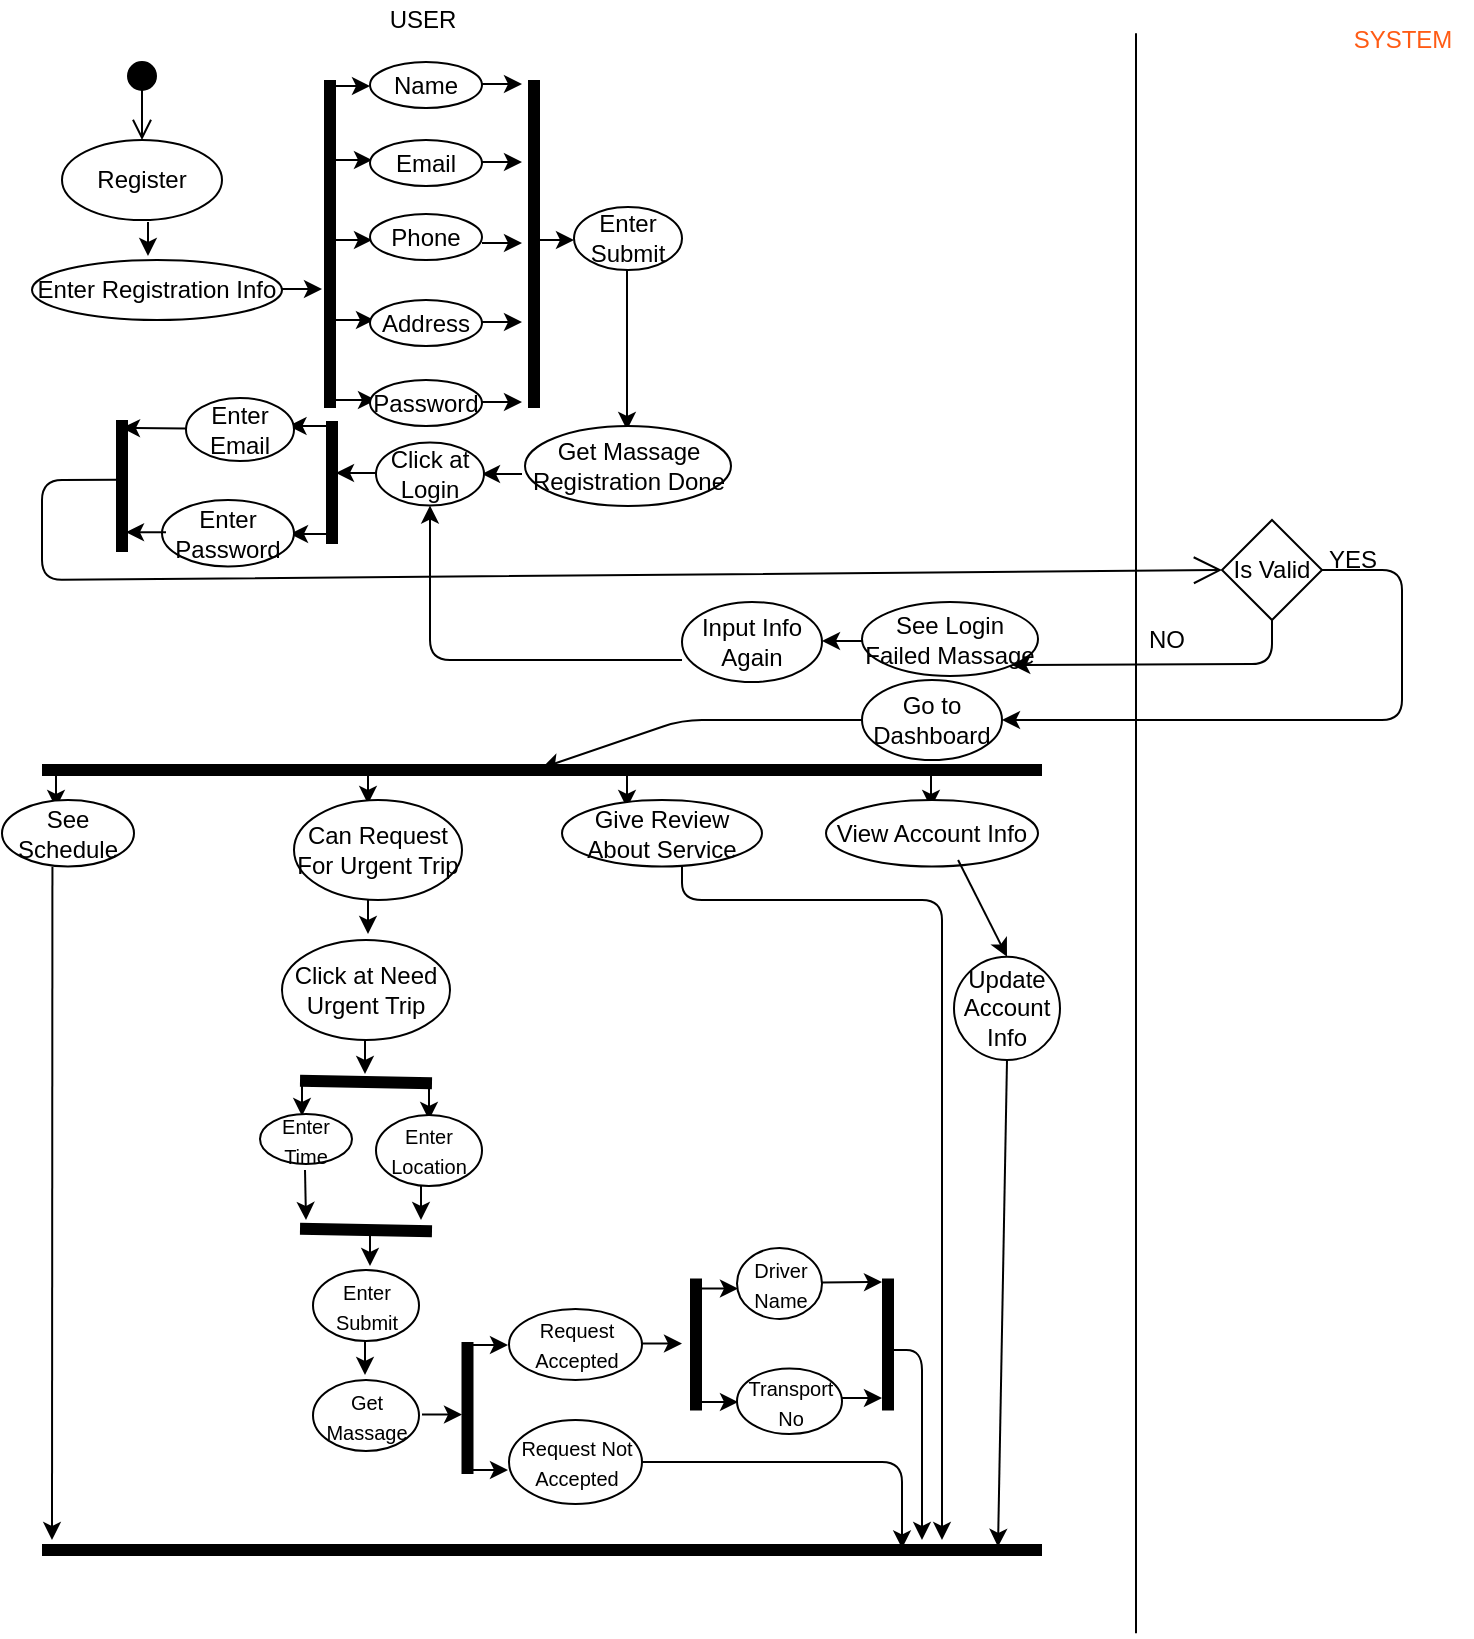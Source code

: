 <mxfile version="14.9.6" type="github">
  <diagram id="nmTU_aJpAPaJv6kTjVSL" name="Page-1">
    <mxGraphModel dx="1038" dy="579" grid="1" gridSize="10" guides="1" tooltips="1" connect="1" arrows="1" fold="1" page="1" pageScale="1" pageWidth="827" pageHeight="1169" math="0" shadow="0">
      <root>
        <mxCell id="0" />
        <mxCell id="1" parent="0" />
        <mxCell id="MD_AzahWhz3icd9ftFgT-2" value="" style="html=1;verticalAlign=bottom;startArrow=circle;startFill=1;endArrow=open;startSize=6;endSize=8;" edge="1" parent="1">
          <mxGeometry x="35" y="10" width="80" as="geometry">
            <mxPoint x="90" y="30" as="sourcePoint" />
            <mxPoint x="90" y="70" as="targetPoint" />
          </mxGeometry>
        </mxCell>
        <mxCell id="MD_AzahWhz3icd9ftFgT-3" value="Register" style="ellipse;whiteSpace=wrap;html=1;" vertex="1" parent="1">
          <mxGeometry x="50" y="70" width="80" height="40" as="geometry" />
        </mxCell>
        <mxCell id="MD_AzahWhz3icd9ftFgT-4" value="" style="endArrow=classic;html=1;" edge="1" parent="1">
          <mxGeometry x="35" y="10" width="50" height="50" as="geometry">
            <mxPoint x="93" y="111" as="sourcePoint" />
            <mxPoint x="93" y="128" as="targetPoint" />
          </mxGeometry>
        </mxCell>
        <mxCell id="MD_AzahWhz3icd9ftFgT-5" value="Enter Registration Info" style="ellipse;whiteSpace=wrap;html=1;" vertex="1" parent="1">
          <mxGeometry x="35" y="130" width="125" height="30" as="geometry" />
        </mxCell>
        <mxCell id="MD_AzahWhz3icd9ftFgT-6" value="" style="shape=line;html=1;strokeWidth=6;rotation=-90;" vertex="1" parent="1">
          <mxGeometry x="102" y="117" width="164" height="10" as="geometry" />
        </mxCell>
        <mxCell id="MD_AzahWhz3icd9ftFgT-7" value="" style="endArrow=classic;html=1;" edge="1" parent="1">
          <mxGeometry x="35" y="10" width="50" height="50" as="geometry">
            <mxPoint x="160" y="144.5" as="sourcePoint" />
            <mxPoint x="180" y="144.5" as="targetPoint" />
          </mxGeometry>
        </mxCell>
        <mxCell id="MD_AzahWhz3icd9ftFgT-8" value="" style="endArrow=classic;html=1;" edge="1" parent="1">
          <mxGeometry x="35" y="10" width="50" height="50" as="geometry">
            <mxPoint x="184" y="43" as="sourcePoint" />
            <mxPoint x="204" y="43" as="targetPoint" />
          </mxGeometry>
        </mxCell>
        <mxCell id="MD_AzahWhz3icd9ftFgT-9" value="" style="endArrow=classic;html=1;" edge="1" parent="1">
          <mxGeometry x="35" y="10" width="50" height="50" as="geometry">
            <mxPoint x="185" y="80" as="sourcePoint" />
            <mxPoint x="205" y="80" as="targetPoint" />
          </mxGeometry>
        </mxCell>
        <mxCell id="MD_AzahWhz3icd9ftFgT-10" value="" style="endArrow=classic;html=1;" edge="1" parent="1">
          <mxGeometry x="35" y="10" width="50" height="50" as="geometry">
            <mxPoint x="185" y="120" as="sourcePoint" />
            <mxPoint x="205" y="120" as="targetPoint" />
          </mxGeometry>
        </mxCell>
        <mxCell id="MD_AzahWhz3icd9ftFgT-11" value="" style="endArrow=classic;html=1;" edge="1" parent="1">
          <mxGeometry x="35" y="10" width="50" height="50" as="geometry">
            <mxPoint x="186" y="160" as="sourcePoint" />
            <mxPoint x="206" y="160" as="targetPoint" />
          </mxGeometry>
        </mxCell>
        <mxCell id="MD_AzahWhz3icd9ftFgT-12" value="" style="endArrow=classic;html=1;" edge="1" parent="1">
          <mxGeometry x="35" y="10" width="50" height="50" as="geometry">
            <mxPoint x="187" y="200" as="sourcePoint" />
            <mxPoint x="207" y="200" as="targetPoint" />
          </mxGeometry>
        </mxCell>
        <mxCell id="MD_AzahWhz3icd9ftFgT-13" value="Name" style="ellipse;whiteSpace=wrap;html=1;" vertex="1" parent="1">
          <mxGeometry x="204" y="31" width="56" height="23" as="geometry" />
        </mxCell>
        <mxCell id="MD_AzahWhz3icd9ftFgT-14" value="Email" style="ellipse;whiteSpace=wrap;html=1;" vertex="1" parent="1">
          <mxGeometry x="204" y="70" width="56" height="23" as="geometry" />
        </mxCell>
        <mxCell id="MD_AzahWhz3icd9ftFgT-15" value="Phone" style="ellipse;whiteSpace=wrap;html=1;" vertex="1" parent="1">
          <mxGeometry x="204" y="107" width="56" height="23" as="geometry" />
        </mxCell>
        <mxCell id="MD_AzahWhz3icd9ftFgT-16" value="Address" style="ellipse;whiteSpace=wrap;html=1;" vertex="1" parent="1">
          <mxGeometry x="204" y="150" width="56" height="23" as="geometry" />
        </mxCell>
        <mxCell id="MD_AzahWhz3icd9ftFgT-17" value="Password" style="ellipse;whiteSpace=wrap;html=1;" vertex="1" parent="1">
          <mxGeometry x="204" y="190" width="56" height="23" as="geometry" />
        </mxCell>
        <mxCell id="MD_AzahWhz3icd9ftFgT-18" value="" style="endArrow=classic;html=1;" edge="1" parent="1">
          <mxGeometry x="35" y="10" width="50" height="50" as="geometry">
            <mxPoint x="260" y="42" as="sourcePoint" />
            <mxPoint x="280" y="42" as="targetPoint" />
          </mxGeometry>
        </mxCell>
        <mxCell id="MD_AzahWhz3icd9ftFgT-19" value="" style="endArrow=classic;html=1;" edge="1" parent="1">
          <mxGeometry x="35" y="10" width="50" height="50" as="geometry">
            <mxPoint x="260" y="81" as="sourcePoint" />
            <mxPoint x="280" y="81" as="targetPoint" />
          </mxGeometry>
        </mxCell>
        <mxCell id="MD_AzahWhz3icd9ftFgT-20" value="" style="endArrow=classic;html=1;" edge="1" parent="1">
          <mxGeometry x="35" y="10" width="50" height="50" as="geometry">
            <mxPoint x="260" y="121.5" as="sourcePoint" />
            <mxPoint x="280" y="121.5" as="targetPoint" />
          </mxGeometry>
        </mxCell>
        <mxCell id="MD_AzahWhz3icd9ftFgT-21" value="" style="endArrow=classic;html=1;" edge="1" parent="1">
          <mxGeometry x="35" y="10" width="50" height="50" as="geometry">
            <mxPoint x="260" y="161" as="sourcePoint" />
            <mxPoint x="280" y="161" as="targetPoint" />
          </mxGeometry>
        </mxCell>
        <mxCell id="MD_AzahWhz3icd9ftFgT-22" value="" style="endArrow=classic;html=1;" edge="1" parent="1">
          <mxGeometry x="35" y="10" width="50" height="50" as="geometry">
            <mxPoint x="260" y="201" as="sourcePoint" />
            <mxPoint x="280" y="201" as="targetPoint" />
          </mxGeometry>
        </mxCell>
        <mxCell id="MD_AzahWhz3icd9ftFgT-23" value="" style="shape=line;html=1;strokeWidth=6;rotation=-90;" vertex="1" parent="1">
          <mxGeometry x="204" y="117" width="164" height="10" as="geometry" />
        </mxCell>
        <mxCell id="MD_AzahWhz3icd9ftFgT-24" value="" style="endArrow=classic;html=1;" edge="1" parent="1">
          <mxGeometry x="35" y="10" width="50" height="50" as="geometry">
            <mxPoint x="286" y="120" as="sourcePoint" />
            <mxPoint x="306" y="120" as="targetPoint" />
          </mxGeometry>
        </mxCell>
        <mxCell id="MD_AzahWhz3icd9ftFgT-25" value="Enter Submit" style="ellipse;whiteSpace=wrap;html=1;" vertex="1" parent="1">
          <mxGeometry x="306" y="103.5" width="54" height="31.5" as="geometry" />
        </mxCell>
        <mxCell id="MD_AzahWhz3icd9ftFgT-26" value="" style="endArrow=classic;html=1;" edge="1" parent="1">
          <mxGeometry x="35" y="10" width="50" height="50" as="geometry">
            <mxPoint x="332.5" y="135" as="sourcePoint" />
            <mxPoint x="332.5" y="215" as="targetPoint" />
          </mxGeometry>
        </mxCell>
        <mxCell id="MD_AzahWhz3icd9ftFgT-27" value="Get Massage Registration Done" style="ellipse;whiteSpace=wrap;html=1;" vertex="1" parent="1">
          <mxGeometry x="281.5" y="213" width="103" height="40" as="geometry" />
        </mxCell>
        <mxCell id="MD_AzahWhz3icd9ftFgT-28" value="" style="endArrow=classic;html=1;" edge="1" parent="1">
          <mxGeometry x="35" y="10" width="50" height="50" as="geometry">
            <mxPoint x="280" y="237" as="sourcePoint" />
            <mxPoint x="260" y="237" as="targetPoint" />
          </mxGeometry>
        </mxCell>
        <mxCell id="MD_AzahWhz3icd9ftFgT-29" value="Click at Login" style="ellipse;whiteSpace=wrap;html=1;" vertex="1" parent="1">
          <mxGeometry x="207" y="221.25" width="54" height="31.5" as="geometry" />
        </mxCell>
        <mxCell id="MD_AzahWhz3icd9ftFgT-30" value="" style="endArrow=classic;html=1;" edge="1" parent="1">
          <mxGeometry x="35" y="10" width="50" height="50" as="geometry">
            <mxPoint x="207" y="236.5" as="sourcePoint" />
            <mxPoint x="187" y="236.5" as="targetPoint" />
          </mxGeometry>
        </mxCell>
        <mxCell id="MD_AzahWhz3icd9ftFgT-31" value="" style="shape=line;html=1;strokeWidth=6;rotation=-90;" vertex="1" parent="1">
          <mxGeometry x="154.25" y="236.25" width="61.5" height="10" as="geometry" />
        </mxCell>
        <mxCell id="MD_AzahWhz3icd9ftFgT-32" value="" style="endArrow=classic;html=1;" edge="1" parent="1">
          <mxGeometry x="35" y="10" width="50" height="50" as="geometry">
            <mxPoint x="183.25" y="213" as="sourcePoint" />
            <mxPoint x="163.25" y="213" as="targetPoint" />
          </mxGeometry>
        </mxCell>
        <mxCell id="MD_AzahWhz3icd9ftFgT-33" value="" style="endArrow=classic;html=1;" edge="1" parent="1">
          <mxGeometry x="35" y="10" width="50" height="50" as="geometry">
            <mxPoint x="184" y="267" as="sourcePoint" />
            <mxPoint x="164" y="267" as="targetPoint" />
          </mxGeometry>
        </mxCell>
        <mxCell id="MD_AzahWhz3icd9ftFgT-34" value="Enter Email" style="ellipse;whiteSpace=wrap;html=1;" vertex="1" parent="1">
          <mxGeometry x="112" y="199" width="54" height="31.5" as="geometry" />
        </mxCell>
        <mxCell id="MD_AzahWhz3icd9ftFgT-35" value="Enter Password" style="ellipse;whiteSpace=wrap;html=1;" vertex="1" parent="1">
          <mxGeometry x="100" y="250" width="66" height="33.25" as="geometry" />
        </mxCell>
        <mxCell id="MD_AzahWhz3icd9ftFgT-36" value="" style="shape=line;html=1;strokeWidth=6;rotation=-90;" vertex="1" parent="1">
          <mxGeometry x="47" y="238" width="66" height="10" as="geometry" />
        </mxCell>
        <mxCell id="MD_AzahWhz3icd9ftFgT-37" value="" style="endArrow=classic;html=1;" edge="1" parent="1">
          <mxGeometry x="35" y="10" width="50" height="50" as="geometry">
            <mxPoint x="112" y="214.25" as="sourcePoint" />
            <mxPoint x="80" y="214" as="targetPoint" />
          </mxGeometry>
        </mxCell>
        <mxCell id="MD_AzahWhz3icd9ftFgT-38" value="" style="endArrow=classic;html=1;" edge="1" parent="1">
          <mxGeometry x="35" y="10" width="50" height="50" as="geometry">
            <mxPoint x="102" y="266.13" as="sourcePoint" />
            <mxPoint x="82" y="266.13" as="targetPoint" />
          </mxGeometry>
        </mxCell>
        <mxCell id="MD_AzahWhz3icd9ftFgT-39" value="" style="endArrow=open;endFill=1;endSize=12;html=1;exitX=0.548;exitY=0.3;exitDx=0;exitDy=0;exitPerimeter=0;entryX=0;entryY=0.5;entryDx=0;entryDy=0;" edge="1" parent="1" source="MD_AzahWhz3icd9ftFgT-36" target="MD_AzahWhz3icd9ftFgT-41">
          <mxGeometry x="35" y="10" width="160" as="geometry">
            <mxPoint x="330" y="170" as="sourcePoint" />
            <mxPoint x="490" y="290" as="targetPoint" />
            <Array as="points">
              <mxPoint x="40" y="240" />
              <mxPoint x="40" y="290" />
            </Array>
          </mxGeometry>
        </mxCell>
        <mxCell id="MD_AzahWhz3icd9ftFgT-40" value="&lt;font color=&quot;#ff5b14&quot;&gt;SYSTEM&lt;/font&gt;" style="text;html=1;align=center;verticalAlign=middle;resizable=0;points=[];autosize=1;strokeColor=none;" vertex="1" parent="1">
          <mxGeometry x="685" y="10" width="70" height="20" as="geometry" />
        </mxCell>
        <mxCell id="MD_AzahWhz3icd9ftFgT-41" value="Is Valid" style="rhombus;whiteSpace=wrap;html=1;strokeColor=#000000;" vertex="1" parent="1">
          <mxGeometry x="630" y="260" width="50" height="50" as="geometry" />
        </mxCell>
        <mxCell id="MD_AzahWhz3icd9ftFgT-42" value="" style="endArrow=classic;html=1;exitX=0.5;exitY=1;exitDx=0;exitDy=0;entryX=1;entryY=1;entryDx=0;entryDy=0;" edge="1" parent="1" source="MD_AzahWhz3icd9ftFgT-41" target="MD_AzahWhz3icd9ftFgT-44">
          <mxGeometry x="-93" y="11" width="50" height="50" as="geometry">
            <mxPoint x="618" y="320" as="sourcePoint" />
            <mxPoint x="548" y="330" as="targetPoint" />
            <Array as="points">
              <mxPoint x="655" y="332" />
            </Array>
          </mxGeometry>
        </mxCell>
        <mxCell id="MD_AzahWhz3icd9ftFgT-44" value="See Login Failed Massage" style="ellipse;whiteSpace=wrap;html=1;" vertex="1" parent="1">
          <mxGeometry x="450" y="301" width="88" height="37" as="geometry" />
        </mxCell>
        <mxCell id="MD_AzahWhz3icd9ftFgT-45" value="" style="endArrow=classic;html=1;" edge="1" parent="1">
          <mxGeometry x="-105" y="0.5" width="50" height="50" as="geometry">
            <mxPoint x="450" y="320.5" as="sourcePoint" />
            <mxPoint x="430" y="320.5" as="targetPoint" />
          </mxGeometry>
        </mxCell>
        <mxCell id="MD_AzahWhz3icd9ftFgT-46" value="Input Info Again" style="ellipse;whiteSpace=wrap;html=1;" vertex="1" parent="1">
          <mxGeometry x="360" y="301" width="70" height="40" as="geometry" />
        </mxCell>
        <mxCell id="MD_AzahWhz3icd9ftFgT-47" value="" style="endArrow=classic;html=1;entryX=0.5;entryY=1;entryDx=0;entryDy=0;" edge="1" parent="1" target="MD_AzahWhz3icd9ftFgT-29">
          <mxGeometry x="35" y="10" width="50" height="50" as="geometry">
            <mxPoint x="360" y="330" as="sourcePoint" />
            <mxPoint x="440" y="140" as="targetPoint" />
            <Array as="points">
              <mxPoint x="234" y="330" />
            </Array>
          </mxGeometry>
        </mxCell>
        <mxCell id="MD_AzahWhz3icd9ftFgT-48" value="" style="endArrow=classic;html=1;exitX=1;exitY=0.5;exitDx=0;exitDy=0;" edge="1" parent="1" source="MD_AzahWhz3icd9ftFgT-41">
          <mxGeometry x="35" y="10" width="50" height="50" as="geometry">
            <mxPoint x="390" y="290" as="sourcePoint" />
            <mxPoint x="520" y="360" as="targetPoint" />
            <Array as="points">
              <mxPoint x="720" y="285" />
              <mxPoint x="720" y="360" />
            </Array>
          </mxGeometry>
        </mxCell>
        <mxCell id="MD_AzahWhz3icd9ftFgT-50" value="" style="shape=line;html=1;strokeWidth=6;rotation=0;" vertex="1" parent="1">
          <mxGeometry x="40" y="380" width="500" height="10" as="geometry" />
        </mxCell>
        <mxCell id="MD_AzahWhz3icd9ftFgT-51" value="Go to Dashboard" style="ellipse;whiteSpace=wrap;html=1;" vertex="1" parent="1">
          <mxGeometry x="450" y="340" width="70" height="40" as="geometry" />
        </mxCell>
        <mxCell id="MD_AzahWhz3icd9ftFgT-52" value="" style="endArrow=classic;html=1;exitX=0;exitY=0.5;exitDx=0;exitDy=0;entryX=0.5;entryY=0.394;entryDx=0;entryDy=0;entryPerimeter=0;" edge="1" parent="1" source="MD_AzahWhz3icd9ftFgT-51" target="MD_AzahWhz3icd9ftFgT-50">
          <mxGeometry x="35" y="10" width="50" height="50" as="geometry">
            <mxPoint x="450" y="540" as="sourcePoint" />
            <mxPoint x="500" y="490" as="targetPoint" />
            <Array as="points">
              <mxPoint x="360" y="360" />
            </Array>
          </mxGeometry>
        </mxCell>
        <mxCell id="MD_AzahWhz3icd9ftFgT-53" value="USER" style="text;html=1;align=center;verticalAlign=middle;resizable=0;points=[];autosize=1;strokeColor=none;" vertex="1" parent="1">
          <mxGeometry x="205" width="50" height="20" as="geometry" />
        </mxCell>
        <mxCell id="MD_AzahWhz3icd9ftFgT-55" value="YES" style="text;html=1;align=center;verticalAlign=middle;resizable=0;points=[];autosize=1;strokeColor=none;" vertex="1" parent="1">
          <mxGeometry x="675" y="270" width="40" height="20" as="geometry" />
        </mxCell>
        <mxCell id="MD_AzahWhz3icd9ftFgT-56" value="NO" style="text;html=1;align=center;verticalAlign=middle;resizable=0;points=[];autosize=1;strokeColor=none;" vertex="1" parent="1">
          <mxGeometry x="587" y="310" width="30" height="20" as="geometry" />
        </mxCell>
        <mxCell id="MD_AzahWhz3icd9ftFgT-57" value="" style="endArrow=classic;html=1;" edge="1" parent="1">
          <mxGeometry x="-11" y="286" width="50" height="50" as="geometry">
            <mxPoint x="47" y="387" as="sourcePoint" />
            <mxPoint x="47" y="404" as="targetPoint" />
          </mxGeometry>
        </mxCell>
        <mxCell id="MD_AzahWhz3icd9ftFgT-58" value="" style="endArrow=classic;html=1;" edge="1" parent="1">
          <mxGeometry x="145" y="284" width="50" height="50" as="geometry">
            <mxPoint x="203" y="385" as="sourcePoint" />
            <mxPoint x="203" y="402" as="targetPoint" />
          </mxGeometry>
        </mxCell>
        <mxCell id="MD_AzahWhz3icd9ftFgT-59" value="" style="endArrow=classic;html=1;" edge="1" parent="1">
          <mxGeometry x="274.5" y="286" width="50" height="50" as="geometry">
            <mxPoint x="332.5" y="387" as="sourcePoint" />
            <mxPoint x="332.5" y="404" as="targetPoint" />
          </mxGeometry>
        </mxCell>
        <mxCell id="MD_AzahWhz3icd9ftFgT-60" value="" style="endArrow=classic;html=1;" edge="1" parent="1">
          <mxGeometry x="426.5" y="286" width="50" height="50" as="geometry">
            <mxPoint x="484.5" y="387" as="sourcePoint" />
            <mxPoint x="484.5" y="404" as="targetPoint" />
          </mxGeometry>
        </mxCell>
        <mxCell id="MD_AzahWhz3icd9ftFgT-61" value="See Schedule" style="ellipse;whiteSpace=wrap;html=1;" vertex="1" parent="1">
          <mxGeometry x="20" y="400" width="66" height="33.25" as="geometry" />
        </mxCell>
        <mxCell id="MD_AzahWhz3icd9ftFgT-62" value="Can Request For Urgent Trip" style="ellipse;whiteSpace=wrap;html=1;" vertex="1" parent="1">
          <mxGeometry x="166" y="400" width="84" height="50" as="geometry" />
        </mxCell>
        <mxCell id="MD_AzahWhz3icd9ftFgT-63" value="Give Review About Service" style="ellipse;whiteSpace=wrap;html=1;" vertex="1" parent="1">
          <mxGeometry x="300" y="400" width="100" height="33.25" as="geometry" />
        </mxCell>
        <mxCell id="MD_AzahWhz3icd9ftFgT-64" value="View Account Info" style="ellipse;whiteSpace=wrap;html=1;" vertex="1" parent="1">
          <mxGeometry x="432" y="400" width="106" height="33.25" as="geometry" />
        </mxCell>
        <mxCell id="MD_AzahWhz3icd9ftFgT-65" value="" style="endArrow=classic;html=1;" edge="1" parent="1">
          <mxGeometry x="145" y="349" width="50" height="50" as="geometry">
            <mxPoint x="203" y="450" as="sourcePoint" />
            <mxPoint x="203" y="467" as="targetPoint" />
          </mxGeometry>
        </mxCell>
        <mxCell id="MD_AzahWhz3icd9ftFgT-66" value="Click at Need Urgent Trip" style="ellipse;whiteSpace=wrap;html=1;" vertex="1" parent="1">
          <mxGeometry x="160" y="470" width="84" height="50" as="geometry" />
        </mxCell>
        <mxCell id="MD_AzahWhz3icd9ftFgT-67" value="" style="endArrow=classic;html=1;" edge="1" parent="1">
          <mxGeometry x="143.5" y="419" width="50" height="50" as="geometry">
            <mxPoint x="201.5" y="520" as="sourcePoint" />
            <mxPoint x="201.5" y="537" as="targetPoint" />
          </mxGeometry>
        </mxCell>
        <mxCell id="MD_AzahWhz3icd9ftFgT-68" value="" style="shape=line;html=1;strokeWidth=6;rotation=1;" vertex="1" parent="1">
          <mxGeometry x="169" y="536" width="66" height="10" as="geometry" />
        </mxCell>
        <mxCell id="MD_AzahWhz3icd9ftFgT-69" value="" style="endArrow=classic;html=1;" edge="1" parent="1">
          <mxGeometry x="112" y="440" width="50" height="50" as="geometry">
            <mxPoint x="170" y="541" as="sourcePoint" />
            <mxPoint x="170" y="558" as="targetPoint" />
          </mxGeometry>
        </mxCell>
        <mxCell id="MD_AzahWhz3icd9ftFgT-70" value="" style="endArrow=classic;html=1;" edge="1" parent="1">
          <mxGeometry x="175.5" y="442" width="50" height="50" as="geometry">
            <mxPoint x="233.5" y="543" as="sourcePoint" />
            <mxPoint x="233.5" y="560" as="targetPoint" />
          </mxGeometry>
        </mxCell>
        <mxCell id="MD_AzahWhz3icd9ftFgT-71" value="&lt;font style=&quot;font-size: 10px&quot;&gt;Enter Time&lt;/font&gt;" style="ellipse;whiteSpace=wrap;html=1;" vertex="1" parent="1">
          <mxGeometry x="149" y="557" width="46" height="25" as="geometry" />
        </mxCell>
        <mxCell id="MD_AzahWhz3icd9ftFgT-72" value="&lt;font style=&quot;font-size: 10px&quot;&gt;Enter Location&lt;/font&gt;" style="ellipse;whiteSpace=wrap;html=1;" vertex="1" parent="1">
          <mxGeometry x="207" y="557.5" width="53" height="35.5" as="geometry" />
        </mxCell>
        <mxCell id="MD_AzahWhz3icd9ftFgT-73" value="" style="endArrow=classic;html=1;" edge="1" parent="1">
          <mxGeometry x="113.5" y="484" width="50" height="50" as="geometry">
            <mxPoint x="171.5" y="585" as="sourcePoint" />
            <mxPoint x="172" y="610" as="targetPoint" />
          </mxGeometry>
        </mxCell>
        <mxCell id="MD_AzahWhz3icd9ftFgT-74" value="" style="endArrow=classic;html=1;" edge="1" parent="1">
          <mxGeometry x="171.5" y="492" width="50" height="50" as="geometry">
            <mxPoint x="229.5" y="593" as="sourcePoint" />
            <mxPoint x="229.5" y="610" as="targetPoint" />
          </mxGeometry>
        </mxCell>
        <mxCell id="MD_AzahWhz3icd9ftFgT-75" value="" style="shape=line;html=1;strokeWidth=6;rotation=1;" vertex="1" parent="1">
          <mxGeometry x="169" y="610" width="66" height="10" as="geometry" />
        </mxCell>
        <mxCell id="MD_AzahWhz3icd9ftFgT-76" value="" style="endArrow=classic;html=1;" edge="1" parent="1">
          <mxGeometry x="146" y="515" width="50" height="50" as="geometry">
            <mxPoint x="204" y="616" as="sourcePoint" />
            <mxPoint x="204" y="633" as="targetPoint" />
          </mxGeometry>
        </mxCell>
        <mxCell id="MD_AzahWhz3icd9ftFgT-77" value="&lt;font style=&quot;font-size: 10px&quot;&gt;Enter Submit&lt;/font&gt;" style="ellipse;whiteSpace=wrap;html=1;" vertex="1" parent="1">
          <mxGeometry x="175.5" y="635" width="53" height="35.5" as="geometry" />
        </mxCell>
        <mxCell id="MD_AzahWhz3icd9ftFgT-78" value="" style="endArrow=classic;html=1;" edge="1" parent="1">
          <mxGeometry x="143.5" y="569.5" width="50" height="50" as="geometry">
            <mxPoint x="201.5" y="670.5" as="sourcePoint" />
            <mxPoint x="201.5" y="687.5" as="targetPoint" />
          </mxGeometry>
        </mxCell>
        <mxCell id="MD_AzahWhz3icd9ftFgT-79" value="&lt;font style=&quot;font-size: 10px&quot;&gt;Get Massage&lt;/font&gt;" style="ellipse;whiteSpace=wrap;html=1;" vertex="1" parent="1">
          <mxGeometry x="175.5" y="690" width="53" height="35.5" as="geometry" />
        </mxCell>
        <mxCell id="MD_AzahWhz3icd9ftFgT-80" value="" style="endArrow=classic;html=1;" edge="1" parent="1">
          <mxGeometry x="5" y="516.25" width="50" height="50" as="geometry">
            <mxPoint x="230" y="707.25" as="sourcePoint" />
            <mxPoint x="250" y="707.25" as="targetPoint" />
          </mxGeometry>
        </mxCell>
        <mxCell id="MD_AzahWhz3icd9ftFgT-81" value="" style="shape=line;html=1;strokeWidth=6;rotation=-90;" vertex="1" parent="1">
          <mxGeometry x="219.75" y="699" width="66" height="10" as="geometry" />
        </mxCell>
        <mxCell id="MD_AzahWhz3icd9ftFgT-82" value="" style="endArrow=classic;html=1;" edge="1" parent="1">
          <mxGeometry x="28" y="481.5" width="50" height="50" as="geometry">
            <mxPoint x="253" y="672.5" as="sourcePoint" />
            <mxPoint x="273" y="672.5" as="targetPoint" />
          </mxGeometry>
        </mxCell>
        <mxCell id="MD_AzahWhz3icd9ftFgT-83" value="" style="endArrow=classic;html=1;" edge="1" parent="1">
          <mxGeometry x="28" y="544" width="50" height="50" as="geometry">
            <mxPoint x="253" y="735" as="sourcePoint" />
            <mxPoint x="273" y="735" as="targetPoint" />
          </mxGeometry>
        </mxCell>
        <mxCell id="MD_AzahWhz3icd9ftFgT-84" value="&lt;font style=&quot;font-size: 10px&quot;&gt;Request Accepted&lt;/font&gt;" style="ellipse;whiteSpace=wrap;html=1;" vertex="1" parent="1">
          <mxGeometry x="273.5" y="654.5" width="66.5" height="35.5" as="geometry" />
        </mxCell>
        <mxCell id="MD_AzahWhz3icd9ftFgT-85" value="&lt;font style=&quot;font-size: 10px&quot;&gt;Request Not Accepted&lt;/font&gt;" style="ellipse;whiteSpace=wrap;html=1;" vertex="1" parent="1">
          <mxGeometry x="273.5" y="710" width="66.5" height="42" as="geometry" />
        </mxCell>
        <mxCell id="MD_AzahWhz3icd9ftFgT-86" value="" style="endArrow=classic;html=1;" edge="1" parent="1">
          <mxGeometry x="115" y="480.75" width="50" height="50" as="geometry">
            <mxPoint x="340" y="671.75" as="sourcePoint" />
            <mxPoint x="360" y="671.75" as="targetPoint" />
          </mxGeometry>
        </mxCell>
        <mxCell id="MD_AzahWhz3icd9ftFgT-88" value="" style="shape=line;html=1;strokeWidth=6;rotation=-90;" vertex="1" parent="1">
          <mxGeometry x="334" y="667.25" width="66" height="10" as="geometry" />
        </mxCell>
        <mxCell id="MD_AzahWhz3icd9ftFgT-89" value="" style="endArrow=classic;html=1;" edge="1" parent="1">
          <mxGeometry x="143" y="453.25" width="50" height="50" as="geometry">
            <mxPoint x="368" y="644.25" as="sourcePoint" />
            <mxPoint x="388" y="644.25" as="targetPoint" />
          </mxGeometry>
        </mxCell>
        <mxCell id="MD_AzahWhz3icd9ftFgT-90" value="" style="endArrow=classic;html=1;" edge="1" parent="1">
          <mxGeometry x="143" y="510" width="50" height="50" as="geometry">
            <mxPoint x="368" y="701" as="sourcePoint" />
            <mxPoint x="388" y="701" as="targetPoint" />
          </mxGeometry>
        </mxCell>
        <mxCell id="MD_AzahWhz3icd9ftFgT-91" value="&lt;font style=&quot;font-size: 10px&quot;&gt;Driver Name&lt;/font&gt;" style="ellipse;whiteSpace=wrap;html=1;" vertex="1" parent="1">
          <mxGeometry x="387.5" y="624" width="42.5" height="35.5" as="geometry" />
        </mxCell>
        <mxCell id="MD_AzahWhz3icd9ftFgT-92" value="&lt;font style=&quot;font-size: 10px&quot;&gt;Transport No&lt;/font&gt;" style="ellipse;whiteSpace=wrap;html=1;" vertex="1" parent="1">
          <mxGeometry x="387.5" y="684.25" width="52.5" height="32.75" as="geometry" />
        </mxCell>
        <mxCell id="MD_AzahWhz3icd9ftFgT-93" value="" style="endArrow=classic;html=1;" edge="1" parent="1">
          <mxGeometry x="205" y="450.25" width="50" height="50" as="geometry">
            <mxPoint x="430" y="641.25" as="sourcePoint" />
            <mxPoint x="460" y="641" as="targetPoint" />
          </mxGeometry>
        </mxCell>
        <mxCell id="MD_AzahWhz3icd9ftFgT-94" value="" style="endArrow=classic;html=1;" edge="1" parent="1">
          <mxGeometry x="215" y="508" width="50" height="50" as="geometry">
            <mxPoint x="440" y="699" as="sourcePoint" />
            <mxPoint x="460" y="699" as="targetPoint" />
          </mxGeometry>
        </mxCell>
        <mxCell id="MD_AzahWhz3icd9ftFgT-95" value="" style="shape=line;html=1;strokeWidth=6;rotation=-90;" vertex="1" parent="1">
          <mxGeometry x="430" y="667.25" width="66" height="10" as="geometry" />
        </mxCell>
        <mxCell id="MD_AzahWhz3icd9ftFgT-96" value="" style="endArrow=classic;html=1;exitX=0.458;exitY=0.64;exitDx=0;exitDy=0;exitPerimeter=0;" edge="1" parent="1" source="MD_AzahWhz3icd9ftFgT-95">
          <mxGeometry width="50" height="50" relative="1" as="geometry">
            <mxPoint x="390" y="740" as="sourcePoint" />
            <mxPoint x="480" y="770" as="targetPoint" />
            <Array as="points">
              <mxPoint x="480" y="675" />
            </Array>
          </mxGeometry>
        </mxCell>
        <mxCell id="MD_AzahWhz3icd9ftFgT-97" value="" style="endArrow=classic;html=1;exitX=1;exitY=0.5;exitDx=0;exitDy=0;entryX=0.86;entryY=0.42;entryDx=0;entryDy=0;entryPerimeter=0;" edge="1" parent="1" source="MD_AzahWhz3icd9ftFgT-85" target="MD_AzahWhz3icd9ftFgT-104">
          <mxGeometry width="50" height="50" relative="1" as="geometry">
            <mxPoint x="390" y="840" as="sourcePoint" />
            <mxPoint x="470" y="910" as="targetPoint" />
            <Array as="points">
              <mxPoint x="470" y="731" />
            </Array>
          </mxGeometry>
        </mxCell>
        <mxCell id="MD_AzahWhz3icd9ftFgT-98" value="" style="endArrow=classic;html=1;" edge="1" parent="1">
          <mxGeometry width="50" height="50" relative="1" as="geometry">
            <mxPoint x="360" y="433" as="sourcePoint" />
            <mxPoint x="490" y="770" as="targetPoint" />
            <Array as="points">
              <mxPoint x="360" y="450" />
              <mxPoint x="490" y="450" />
            </Array>
          </mxGeometry>
        </mxCell>
        <mxCell id="MD_AzahWhz3icd9ftFgT-99" value="" style="endArrow=classic;html=1;exitX=0.623;exitY=0.902;exitDx=0;exitDy=0;exitPerimeter=0;entryX=0.5;entryY=0;entryDx=0;entryDy=0;" edge="1" parent="1" source="MD_AzahWhz3icd9ftFgT-64" target="MD_AzahWhz3icd9ftFgT-100">
          <mxGeometry width="50" height="50" relative="1" as="geometry">
            <mxPoint x="390" y="690" as="sourcePoint" />
            <mxPoint x="560" y="480" as="targetPoint" />
          </mxGeometry>
        </mxCell>
        <mxCell id="MD_AzahWhz3icd9ftFgT-100" value="Update Account Info" style="ellipse;whiteSpace=wrap;html=1;" vertex="1" parent="1">
          <mxGeometry x="496" y="478.38" width="53" height="51.62" as="geometry" />
        </mxCell>
        <mxCell id="MD_AzahWhz3icd9ftFgT-101" value="" style="endArrow=classic;html=1;exitX=0.5;exitY=1;exitDx=0;exitDy=0;entryX=0.956;entryY=0.34;entryDx=0;entryDy=0;entryPerimeter=0;" edge="1" parent="1" source="MD_AzahWhz3icd9ftFgT-100" target="MD_AzahWhz3icd9ftFgT-104">
          <mxGeometry width="50" height="50" relative="1" as="geometry">
            <mxPoint x="390" y="690" as="sourcePoint" />
            <mxPoint x="534" y="910" as="targetPoint" />
          </mxGeometry>
        </mxCell>
        <mxCell id="MD_AzahWhz3icd9ftFgT-102" value="" style="endArrow=classic;html=1;exitX=0.382;exitY=1.005;exitDx=0;exitDy=0;exitPerimeter=0;" edge="1" parent="1" source="MD_AzahWhz3icd9ftFgT-61">
          <mxGeometry width="50" height="50" relative="1" as="geometry">
            <mxPoint x="390" y="690" as="sourcePoint" />
            <mxPoint x="45" y="770" as="targetPoint" />
          </mxGeometry>
        </mxCell>
        <mxCell id="MD_AzahWhz3icd9ftFgT-103" value="" style="endArrow=none;html=1;" edge="1" parent="1">
          <mxGeometry width="50" height="50" relative="1" as="geometry">
            <mxPoint x="587" y="16.63" as="sourcePoint" />
            <mxPoint x="587" y="816.63" as="targetPoint" />
          </mxGeometry>
        </mxCell>
        <mxCell id="MD_AzahWhz3icd9ftFgT-104" value="" style="shape=line;html=1;strokeWidth=6;rotation=0;" vertex="1" parent="1">
          <mxGeometry x="40" y="770" width="500" height="10" as="geometry" />
        </mxCell>
      </root>
    </mxGraphModel>
  </diagram>
</mxfile>
